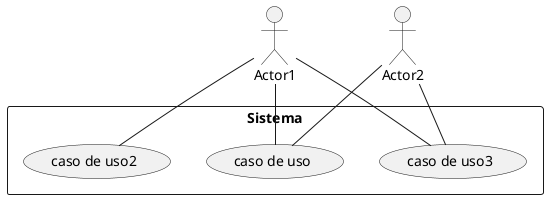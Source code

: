@startuml
'https://plantuml.com/use-case-diagram



:Actor1:
:Actor2:
rectangle Sistema{

:Actor1: -- (caso de uso)
:Actor1: -- (caso de uso2)
:Actor1: -- (caso de uso3)
:Actor2: -- (caso de uso)
:Actor2: -- (caso de uso3)
}

@enduml